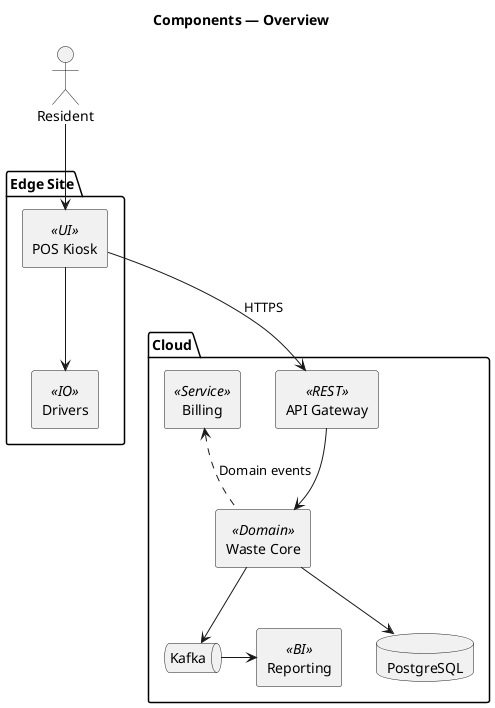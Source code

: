 @startuml
title Components — Overview
skinparam componentStyle rectangle

actor Resident
package "Edge Site" {
  [POS Kiosk] <<UI>>
  [Drivers] <<IO>>
}
package "Cloud" {
  [API Gateway] <<REST>>
  [Waste Core] <<Domain>>
  [Billing] <<Service>>
  [Reporting] <<BI>>
  database "PostgreSQL" as PG
  queue "Kafka" as MQ
}

Resident --> [POS Kiosk]
[POS Kiosk] --> [Drivers]
[POS Kiosk] --> [API Gateway] : HTTPS
[API Gateway] --> [Waste Core]
[Waste Core] --> PG
[Waste Core] --> MQ
[Reporting] <- MQ
[Billing] <.. [Waste Core] : Domain events
@enduml

